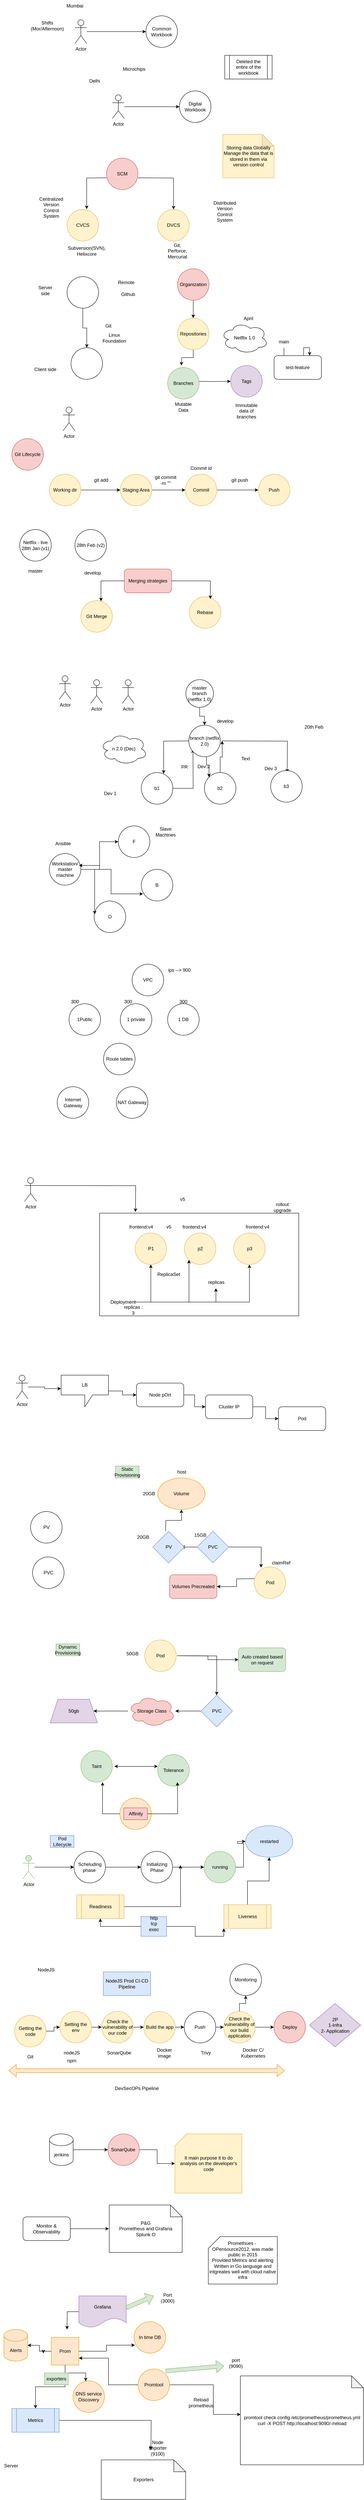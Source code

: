 <mxfile version="27.0.9">
  <diagram name="Page-1" id="EKOU2MQSkYAtQ5LeLTIu">
    <mxGraphModel dx="1245" dy="596" grid="1" gridSize="10" guides="1" tooltips="1" connect="1" arrows="1" fold="1" page="1" pageScale="1" pageWidth="850" pageHeight="1100" math="0" shadow="0">
      <root>
        <mxCell id="0" />
        <mxCell id="1" parent="0" />
        <mxCell id="IUPa9NCcYx6ynx-QCjCI-3" style="edgeStyle=orthogonalEdgeStyle;rounded=0;orthogonalLoop=1;jettySize=auto;html=1;entryX=0;entryY=0.5;entryDx=0;entryDy=0;" parent="1" source="IUPa9NCcYx6ynx-QCjCI-1" target="IUPa9NCcYx6ynx-QCjCI-2" edge="1">
          <mxGeometry relative="1" as="geometry" />
        </mxCell>
        <mxCell id="IUPa9NCcYx6ynx-QCjCI-1" value="Actor" style="shape=umlActor;verticalLabelPosition=bottom;verticalAlign=top;html=1;outlineConnect=0;" parent="1" vertex="1">
          <mxGeometry x="190" y="130" width="30" height="60" as="geometry" />
        </mxCell>
        <mxCell id="IUPa9NCcYx6ynx-QCjCI-2" value="Common Workbook" style="ellipse;whiteSpace=wrap;html=1;aspect=fixed;" parent="1" vertex="1">
          <mxGeometry x="370" y="120" width="80" height="80" as="geometry" />
        </mxCell>
        <mxCell id="IUPa9NCcYx6ynx-QCjCI-5" value="Shifts (Mor/Afternoon)" style="text;html=1;align=center;verticalAlign=middle;whiteSpace=wrap;rounded=0;" parent="1" vertex="1">
          <mxGeometry x="90" y="130" width="60" height="30" as="geometry" />
        </mxCell>
        <mxCell id="IUPa9NCcYx6ynx-QCjCI-6" value="Mumbai" style="text;html=1;align=center;verticalAlign=middle;whiteSpace=wrap;rounded=0;" parent="1" vertex="1">
          <mxGeometry x="160" y="80" width="60" height="30" as="geometry" />
        </mxCell>
        <mxCell id="IUPa9NCcYx6ynx-QCjCI-7" style="edgeStyle=orthogonalEdgeStyle;rounded=0;orthogonalLoop=1;jettySize=auto;html=1;entryX=0;entryY=0.5;entryDx=0;entryDy=0;" parent="1" source="IUPa9NCcYx6ynx-QCjCI-8" target="IUPa9NCcYx6ynx-QCjCI-10" edge="1">
          <mxGeometry relative="1" as="geometry" />
        </mxCell>
        <mxCell id="IUPa9NCcYx6ynx-QCjCI-8" value="Actor" style="shape=umlActor;verticalLabelPosition=bottom;verticalAlign=top;html=1;outlineConnect=0;" parent="1" vertex="1">
          <mxGeometry x="285" y="320" width="30" height="60" as="geometry" />
        </mxCell>
        <mxCell id="IUPa9NCcYx6ynx-QCjCI-9" value="Delhi" style="text;html=1;align=center;verticalAlign=middle;whiteSpace=wrap;rounded=0;" parent="1" vertex="1">
          <mxGeometry x="210" y="270" width="60" height="30" as="geometry" />
        </mxCell>
        <mxCell id="IUPa9NCcYx6ynx-QCjCI-10" value="Digital&lt;br&gt;Workbook" style="ellipse;whiteSpace=wrap;html=1;aspect=fixed;" parent="1" vertex="1">
          <mxGeometry x="455" y="310" width="80" height="80" as="geometry" />
        </mxCell>
        <mxCell id="IUPa9NCcYx6ynx-QCjCI-11" value="Microchips" style="text;html=1;align=center;verticalAlign=middle;whiteSpace=wrap;rounded=0;" parent="1" vertex="1">
          <mxGeometry x="310" y="240" width="60" height="30" as="geometry" />
        </mxCell>
        <mxCell id="IUPa9NCcYx6ynx-QCjCI-12" value="Deleted the entire of the workbook" style="shape=process;whiteSpace=wrap;html=1;backgroundOutline=1;" parent="1" vertex="1">
          <mxGeometry x="570" y="220" width="120" height="60" as="geometry" />
        </mxCell>
        <mxCell id="IUPa9NCcYx6ynx-QCjCI-13" value="Storing data Globally&lt;div&gt;Manage the data that is stored in them via version control&lt;/div&gt;" style="shape=note;whiteSpace=wrap;html=1;backgroundOutline=1;darkOpacity=0.05;fillColor=#fff2cc;strokeColor=#d6b656;" parent="1" vertex="1">
          <mxGeometry x="565" y="420" width="130" height="110" as="geometry" />
        </mxCell>
        <mxCell id="IUPa9NCcYx6ynx-QCjCI-14" style="edgeStyle=orthogonalEdgeStyle;rounded=0;orthogonalLoop=1;jettySize=auto;html=1;" parent="1" target="IUPa9NCcYx6ynx-QCjCI-16" edge="1">
          <mxGeometry relative="1" as="geometry">
            <mxPoint x="350" y="530" as="sourcePoint" />
          </mxGeometry>
        </mxCell>
        <mxCell id="IUPa9NCcYx6ynx-QCjCI-15" value="CVCS" style="ellipse;whiteSpace=wrap;html=1;aspect=fixed;fillColor=#fff2cc;strokeColor=#d6b656;" parent="1" vertex="1">
          <mxGeometry x="170" y="610" width="80" height="80" as="geometry" />
        </mxCell>
        <mxCell id="IUPa9NCcYx6ynx-QCjCI-16" value="DVCS" style="ellipse;whiteSpace=wrap;html=1;aspect=fixed;fillColor=#fff2cc;strokeColor=#d6b656;" parent="1" vertex="1">
          <mxGeometry x="400" y="610" width="80" height="80" as="geometry" />
        </mxCell>
        <mxCell id="IUPa9NCcYx6ynx-QCjCI-17" style="edgeStyle=orthogonalEdgeStyle;rounded=0;orthogonalLoop=1;jettySize=auto;html=1;entryX=0.622;entryY=-0.009;entryDx=0;entryDy=0;entryPerimeter=0;" parent="1" target="IUPa9NCcYx6ynx-QCjCI-15" edge="1">
          <mxGeometry relative="1" as="geometry">
            <mxPoint x="270" y="530" as="sourcePoint" />
          </mxGeometry>
        </mxCell>
        <mxCell id="IUPa9NCcYx6ynx-QCjCI-18" value="SCM" style="ellipse;whiteSpace=wrap;html=1;aspect=fixed;fillColor=#f8cecc;strokeColor=#b85450;" parent="1" vertex="1">
          <mxGeometry x="270" y="480" width="80" height="80" as="geometry" />
        </mxCell>
        <mxCell id="IUPa9NCcYx6ynx-QCjCI-19" value="Centralized Version Control System" style="text;html=1;align=center;verticalAlign=middle;whiteSpace=wrap;rounded=0;" parent="1" vertex="1">
          <mxGeometry x="100" y="590" width="60" height="30" as="geometry" />
        </mxCell>
        <mxCell id="IUPa9NCcYx6ynx-QCjCI-20" value="Distributed Version Control System" style="text;html=1;align=center;verticalAlign=middle;whiteSpace=wrap;rounded=0;" parent="1" vertex="1">
          <mxGeometry x="540" y="600" width="60" height="30" as="geometry" />
        </mxCell>
        <mxCell id="IUPa9NCcYx6ynx-QCjCI-21" value="Subversion(SVN),&lt;div&gt;Helixcore&lt;/div&gt;" style="text;html=1;align=center;verticalAlign=middle;whiteSpace=wrap;rounded=0;" parent="1" vertex="1">
          <mxGeometry x="190" y="700" width="60" height="30" as="geometry" />
        </mxCell>
        <mxCell id="IUPa9NCcYx6ynx-QCjCI-22" value="Git, Perforce, Mercurial" style="text;html=1;align=center;verticalAlign=middle;whiteSpace=wrap;rounded=0;" parent="1" vertex="1">
          <mxGeometry x="420" y="700" width="60" height="30" as="geometry" />
        </mxCell>
        <mxCell id="IUPa9NCcYx6ynx-QCjCI-23" style="edgeStyle=orthogonalEdgeStyle;rounded=0;orthogonalLoop=1;jettySize=auto;html=1;entryX=0.5;entryY=0;entryDx=0;entryDy=0;" parent="1" source="IUPa9NCcYx6ynx-QCjCI-24" target="IUPa9NCcYx6ynx-QCjCI-25" edge="1">
          <mxGeometry relative="1" as="geometry" />
        </mxCell>
        <mxCell id="IUPa9NCcYx6ynx-QCjCI-24" value="" style="ellipse;whiteSpace=wrap;html=1;aspect=fixed;" parent="1" vertex="1">
          <mxGeometry x="170" y="780" width="80" height="80" as="geometry" />
        </mxCell>
        <mxCell id="IUPa9NCcYx6ynx-QCjCI-25" value="" style="ellipse;whiteSpace=wrap;html=1;aspect=fixed;" parent="1" vertex="1">
          <mxGeometry x="180" y="960" width="80" height="80" as="geometry" />
        </mxCell>
        <mxCell id="IUPa9NCcYx6ynx-QCjCI-26" value="Client side" style="text;html=1;align=center;verticalAlign=middle;whiteSpace=wrap;rounded=0;" parent="1" vertex="1">
          <mxGeometry x="85" y="1000" width="60" height="30" as="geometry" />
        </mxCell>
        <mxCell id="IUPa9NCcYx6ynx-QCjCI-27" value="Server side" style="text;html=1;align=center;verticalAlign=middle;whiteSpace=wrap;rounded=0;" parent="1" vertex="1">
          <mxGeometry x="85" y="800" width="60" height="30" as="geometry" />
        </mxCell>
        <mxCell id="IUPa9NCcYx6ynx-QCjCI-28" value="Git" style="text;html=1;align=center;verticalAlign=middle;whiteSpace=wrap;rounded=0;" parent="1" vertex="1">
          <mxGeometry x="245" y="890" width="60" height="30" as="geometry" />
        </mxCell>
        <mxCell id="IUPa9NCcYx6ynx-QCjCI-29" value="Github" style="text;html=1;align=center;verticalAlign=middle;whiteSpace=wrap;rounded=0;" parent="1" vertex="1">
          <mxGeometry x="295" y="810" width="60" height="30" as="geometry" />
        </mxCell>
        <mxCell id="IUPa9NCcYx6ynx-QCjCI-30" value="Remote" style="text;html=1;align=center;verticalAlign=middle;whiteSpace=wrap;rounded=0;" parent="1" vertex="1">
          <mxGeometry x="290" y="780" width="60" height="30" as="geometry" />
        </mxCell>
        <mxCell id="IUPa9NCcYx6ynx-QCjCI-31" value="Linux Foundation" style="text;html=1;align=center;verticalAlign=middle;whiteSpace=wrap;rounded=0;" parent="1" vertex="1">
          <mxGeometry x="260" y="920" width="60" height="30" as="geometry" />
        </mxCell>
        <mxCell id="IUPa9NCcYx6ynx-QCjCI-32" value="Netflix 1.0" style="ellipse;shape=cloud;whiteSpace=wrap;html=1;" parent="1" vertex="1">
          <mxGeometry x="560" y="895" width="120" height="80" as="geometry" />
        </mxCell>
        <mxCell id="IUPa9NCcYx6ynx-QCjCI-33" value="" style="edgeStyle=orthogonalEdgeStyle;rounded=0;orthogonalLoop=1;jettySize=auto;html=1;" parent="1" source="IUPa9NCcYx6ynx-QCjCI-34" target="IUPa9NCcYx6ynx-QCjCI-36" edge="1">
          <mxGeometry relative="1" as="geometry" />
        </mxCell>
        <mxCell id="IUPa9NCcYx6ynx-QCjCI-34" value="Organization" style="ellipse;whiteSpace=wrap;html=1;aspect=fixed;fillColor=#f8cecc;strokeColor=#b85450;" parent="1" vertex="1">
          <mxGeometry x="450" y="760" width="80" height="80" as="geometry" />
        </mxCell>
        <mxCell id="IUPa9NCcYx6ynx-QCjCI-35" value="" style="edgeStyle=orthogonalEdgeStyle;rounded=0;orthogonalLoop=1;jettySize=auto;html=1;" parent="1" source="IUPa9NCcYx6ynx-QCjCI-36" edge="1">
          <mxGeometry relative="1" as="geometry">
            <mxPoint x="460" y="1005" as="targetPoint" />
          </mxGeometry>
        </mxCell>
        <mxCell id="IUPa9NCcYx6ynx-QCjCI-36" value="Repositories" style="ellipse;whiteSpace=wrap;html=1;aspect=fixed;fillColor=#fff2cc;strokeColor=#d6b656;" parent="1" vertex="1">
          <mxGeometry x="450" y="885" width="80" height="80" as="geometry" />
        </mxCell>
        <mxCell id="IUPa9NCcYx6ynx-QCjCI-37" value="" style="edgeStyle=orthogonalEdgeStyle;rounded=0;orthogonalLoop=1;jettySize=auto;html=1;" parent="1" target="IUPa9NCcYx6ynx-QCjCI-38" edge="1">
          <mxGeometry relative="1" as="geometry">
            <mxPoint x="500" y="1045" as="sourcePoint" />
          </mxGeometry>
        </mxCell>
        <mxCell id="IUPa9NCcYx6ynx-QCjCI-38" value="Tags" style="ellipse;whiteSpace=wrap;html=1;aspect=fixed;fillColor=#e1d5e7;strokeColor=#9673a6;" parent="1" vertex="1">
          <mxGeometry x="585" y="1005" width="80" height="80" as="geometry" />
        </mxCell>
        <mxCell id="IUPa9NCcYx6ynx-QCjCI-39" value="Immutable data of branches" style="text;html=1;align=center;verticalAlign=middle;whiteSpace=wrap;rounded=0;" parent="1" vertex="1">
          <mxGeometry x="595" y="1105" width="60" height="30" as="geometry" />
        </mxCell>
        <mxCell id="IUPa9NCcYx6ynx-QCjCI-40" value="Mutable Data" style="text;html=1;align=center;verticalAlign=middle;whiteSpace=wrap;rounded=0;" parent="1" vertex="1">
          <mxGeometry x="435" y="1095" width="60" height="30" as="geometry" />
        </mxCell>
        <mxCell id="IUPa9NCcYx6ynx-QCjCI-41" value="Branches" style="ellipse;whiteSpace=wrap;html=1;aspect=fixed;fillColor=#d5e8d4;strokeColor=#82b366;" parent="1" vertex="1">
          <mxGeometry x="425" y="1010" width="80" height="80" as="geometry" />
        </mxCell>
        <mxCell id="IUPa9NCcYx6ynx-QCjCI-42" value="April" style="text;html=1;align=center;verticalAlign=middle;whiteSpace=wrap;rounded=0;" parent="1" vertex="1">
          <mxGeometry x="600" y="871" width="60" height="30" as="geometry" />
        </mxCell>
        <mxCell id="IUPa9NCcYx6ynx-QCjCI-45" style="edgeStyle=orthogonalEdgeStyle;rounded=0;orthogonalLoop=1;jettySize=auto;html=1;entryX=0.75;entryY=0;entryDx=0;entryDy=0;" parent="1" source="IUPa9NCcYx6ynx-QCjCI-43" target="IUPa9NCcYx6ynx-QCjCI-44" edge="1">
          <mxGeometry relative="1" as="geometry" />
        </mxCell>
        <mxCell id="IUPa9NCcYx6ynx-QCjCI-43" value="main" style="text;html=1;align=center;verticalAlign=middle;whiteSpace=wrap;rounded=0;" parent="1" vertex="1">
          <mxGeometry x="690" y="930" width="60" height="30" as="geometry" />
        </mxCell>
        <mxCell id="IUPa9NCcYx6ynx-QCjCI-44" value="test-feature" style="rounded=1;whiteSpace=wrap;html=1;" parent="1" vertex="1">
          <mxGeometry x="695" y="980" width="120" height="60" as="geometry" />
        </mxCell>
        <mxCell id="IUPa9NCcYx6ynx-QCjCI-46" value="" style="edgeStyle=orthogonalEdgeStyle;rounded=0;orthogonalLoop=1;jettySize=auto;html=1;" parent="1" source="IUPa9NCcYx6ynx-QCjCI-47" target="IUPa9NCcYx6ynx-QCjCI-49" edge="1">
          <mxGeometry relative="1" as="geometry" />
        </mxCell>
        <mxCell id="IUPa9NCcYx6ynx-QCjCI-47" value="Working dir" style="ellipse;whiteSpace=wrap;html=1;aspect=fixed;fillColor=#fff2cc;strokeColor=#d6b656;" parent="1" vertex="1">
          <mxGeometry x="125" y="1280" width="80" height="80" as="geometry" />
        </mxCell>
        <mxCell id="IUPa9NCcYx6ynx-QCjCI-48" value="" style="edgeStyle=orthogonalEdgeStyle;rounded=0;orthogonalLoop=1;jettySize=auto;html=1;" parent="1" source="IUPa9NCcYx6ynx-QCjCI-49" target="IUPa9NCcYx6ynx-QCjCI-51" edge="1">
          <mxGeometry relative="1" as="geometry" />
        </mxCell>
        <mxCell id="IUPa9NCcYx6ynx-QCjCI-49" value="Staging Area" style="ellipse;whiteSpace=wrap;html=1;aspect=fixed;fillColor=#fff2cc;strokeColor=#d6b656;" parent="1" vertex="1">
          <mxGeometry x="305" y="1280" width="80" height="80" as="geometry" />
        </mxCell>
        <mxCell id="IUPa9NCcYx6ynx-QCjCI-50" style="edgeStyle=orthogonalEdgeStyle;rounded=0;orthogonalLoop=1;jettySize=auto;html=1;entryX=0;entryY=0.5;entryDx=0;entryDy=0;" parent="1" source="IUPa9NCcYx6ynx-QCjCI-51" target="IUPa9NCcYx6ynx-QCjCI-52" edge="1">
          <mxGeometry relative="1" as="geometry" />
        </mxCell>
        <mxCell id="IUPa9NCcYx6ynx-QCjCI-51" value="Commit" style="ellipse;whiteSpace=wrap;html=1;aspect=fixed;fillColor=#fff2cc;strokeColor=#d6b656;" parent="1" vertex="1">
          <mxGeometry x="470" y="1280" width="80" height="80" as="geometry" />
        </mxCell>
        <mxCell id="IUPa9NCcYx6ynx-QCjCI-52" value="Push" style="ellipse;whiteSpace=wrap;html=1;aspect=fixed;fillColor=#fff2cc;strokeColor=#d6b656;" parent="1" vertex="1">
          <mxGeometry x="655" y="1280" width="80" height="80" as="geometry" />
        </mxCell>
        <mxCell id="IUPa9NCcYx6ynx-QCjCI-53" value="Commit id" style="text;html=1;align=center;verticalAlign=middle;whiteSpace=wrap;rounded=0;" parent="1" vertex="1">
          <mxGeometry x="480" y="1250" width="60" height="30" as="geometry" />
        </mxCell>
        <mxCell id="IUPa9NCcYx6ynx-QCjCI-54" value="Git Lifecycle" style="ellipse;whiteSpace=wrap;html=1;aspect=fixed;fillColor=#f8cecc;strokeColor=#b85450;" parent="1" vertex="1">
          <mxGeometry x="30" y="1190" width="80" height="80" as="geometry" />
        </mxCell>
        <mxCell id="IUPa9NCcYx6ynx-QCjCI-55" value="git add ." style="text;html=1;align=center;verticalAlign=middle;whiteSpace=wrap;rounded=0;" parent="1" vertex="1">
          <mxGeometry x="230" y="1280" width="60" height="30" as="geometry" />
        </mxCell>
        <mxCell id="IUPa9NCcYx6ynx-QCjCI-56" value="git commit -m &quot;&quot;" style="text;html=1;align=center;verticalAlign=middle;whiteSpace=wrap;rounded=0;" parent="1" vertex="1">
          <mxGeometry x="390" y="1280" width="60" height="30" as="geometry" />
        </mxCell>
        <mxCell id="IUPa9NCcYx6ynx-QCjCI-57" value="git push" style="text;html=1;align=center;verticalAlign=middle;whiteSpace=wrap;rounded=0;" parent="1" vertex="1">
          <mxGeometry x="578" y="1280" width="60" height="30" as="geometry" />
        </mxCell>
        <mxCell id="IUPa9NCcYx6ynx-QCjCI-58" value="Actor" style="shape=umlActor;verticalLabelPosition=bottom;verticalAlign=top;html=1;outlineConnect=0;" parent="1" vertex="1">
          <mxGeometry x="160" y="1110" width="30" height="60" as="geometry" />
        </mxCell>
        <mxCell id="IUPa9NCcYx6ynx-QCjCI-59" value="Merging strategies" style="rounded=1;whiteSpace=wrap;html=1;fillColor=#f8cecc;strokeColor=#b85450;" parent="1" vertex="1">
          <mxGeometry x="315" y="1520" width="120" height="60" as="geometry" />
        </mxCell>
        <mxCell id="IUPa9NCcYx6ynx-QCjCI-60" value="Git Merge" style="ellipse;whiteSpace=wrap;html=1;aspect=fixed;fillColor=#fff2cc;strokeColor=#d6b656;" parent="1" vertex="1">
          <mxGeometry x="205" y="1600" width="80" height="80" as="geometry" />
        </mxCell>
        <mxCell id="IUPa9NCcYx6ynx-QCjCI-61" value="Rebase" style="ellipse;whiteSpace=wrap;html=1;aspect=fixed;fillColor=#fff2cc;strokeColor=#d6b656;" parent="1" vertex="1">
          <mxGeometry x="480" y="1590" width="80" height="80" as="geometry" />
        </mxCell>
        <mxCell id="IUPa9NCcYx6ynx-QCjCI-62" style="edgeStyle=orthogonalEdgeStyle;rounded=0;orthogonalLoop=1;jettySize=auto;html=1;entryX=0.638;entryY=0.02;entryDx=0;entryDy=0;entryPerimeter=0;" parent="1" source="IUPa9NCcYx6ynx-QCjCI-59" target="IUPa9NCcYx6ynx-QCjCI-60" edge="1">
          <mxGeometry relative="1" as="geometry" />
        </mxCell>
        <mxCell id="IUPa9NCcYx6ynx-QCjCI-63" style="edgeStyle=orthogonalEdgeStyle;rounded=0;orthogonalLoop=1;jettySize=auto;html=1;entryX=0.668;entryY=0.072;entryDx=0;entryDy=0;entryPerimeter=0;" parent="1" source="IUPa9NCcYx6ynx-QCjCI-59" target="IUPa9NCcYx6ynx-QCjCI-61" edge="1">
          <mxGeometry relative="1" as="geometry" />
        </mxCell>
        <mxCell id="IUPa9NCcYx6ynx-QCjCI-64" value="Netflix - live&lt;div&gt;28th Jan (v1)&lt;/div&gt;" style="ellipse;whiteSpace=wrap;html=1;aspect=fixed;" parent="1" vertex="1">
          <mxGeometry x="50" y="1420" width="80" height="80" as="geometry" />
        </mxCell>
        <mxCell id="IUPa9NCcYx6ynx-QCjCI-65" value="28th Feb (v2)" style="ellipse;whiteSpace=wrap;html=1;aspect=fixed;" parent="1" vertex="1">
          <mxGeometry x="190" y="1420" width="80" height="80" as="geometry" />
        </mxCell>
        <mxCell id="IUPa9NCcYx6ynx-QCjCI-66" value="master" style="text;html=1;align=center;verticalAlign=middle;whiteSpace=wrap;rounded=0;" parent="1" vertex="1">
          <mxGeometry x="60" y="1510" width="60" height="30" as="geometry" />
        </mxCell>
        <mxCell id="IUPa9NCcYx6ynx-QCjCI-67" value="develop" style="text;html=1;align=center;verticalAlign=middle;whiteSpace=wrap;rounded=0;" parent="1" vertex="1">
          <mxGeometry x="205" y="1515" width="60" height="30" as="geometry" />
        </mxCell>
        <mxCell id="IUPa9NCcYx6ynx-QCjCI-68" style="edgeStyle=orthogonalEdgeStyle;rounded=0;orthogonalLoop=1;jettySize=auto;html=1;entryX=0;entryY=0;entryDx=0;entryDy=0;" parent="1" target="IUPa9NCcYx6ynx-QCjCI-72" edge="1">
          <mxGeometry relative="1" as="geometry">
            <mxPoint x="523.27" y="1995" as="sourcePoint" />
          </mxGeometry>
        </mxCell>
        <mxCell id="IUPa9NCcYx6ynx-QCjCI-69" style="edgeStyle=orthogonalEdgeStyle;rounded=0;orthogonalLoop=1;jettySize=auto;html=1;entryX=0.5;entryY=0;entryDx=0;entryDy=0;" parent="1" edge="1">
          <mxGeometry relative="1" as="geometry">
            <mxPoint x="563.27" y="1955" as="sourcePoint" />
            <mxPoint x="728.27" y="2035" as="targetPoint" />
          </mxGeometry>
        </mxCell>
        <mxCell id="IUPa9NCcYx6ynx-QCjCI-70" value="b1" style="ellipse;whiteSpace=wrap;html=1;aspect=fixed;" parent="1" vertex="1">
          <mxGeometry x="358.27" y="2035" width="80" height="80" as="geometry" />
        </mxCell>
        <mxCell id="IUPa9NCcYx6ynx-QCjCI-71" style="edgeStyle=orthogonalEdgeStyle;rounded=0;orthogonalLoop=1;jettySize=auto;html=1;entryX=1;entryY=0.5;entryDx=0;entryDy=0;" parent="1" source="IUPa9NCcYx6ynx-QCjCI-72" edge="1">
          <mxGeometry relative="1" as="geometry">
            <mxPoint x="563.27" y="1955" as="targetPoint" />
          </mxGeometry>
        </mxCell>
        <mxCell id="IUPa9NCcYx6ynx-QCjCI-72" value="b2" style="ellipse;whiteSpace=wrap;html=1;aspect=fixed;" parent="1" vertex="1">
          <mxGeometry x="518.27" y="2035" width="80" height="80" as="geometry" />
        </mxCell>
        <mxCell id="IUPa9NCcYx6ynx-QCjCI-73" style="edgeStyle=orthogonalEdgeStyle;rounded=0;orthogonalLoop=1;jettySize=auto;html=1;entryX=0.708;entryY=0.037;entryDx=0;entryDy=0;entryPerimeter=0;" parent="1" target="IUPa9NCcYx6ynx-QCjCI-70" edge="1">
          <mxGeometry relative="1" as="geometry">
            <mxPoint x="483.27" y="1955" as="sourcePoint" />
          </mxGeometry>
        </mxCell>
        <mxCell id="IUPa9NCcYx6ynx-QCjCI-74" style="edgeStyle=orthogonalEdgeStyle;rounded=0;orthogonalLoop=1;jettySize=auto;html=1;entryX=0.076;entryY=0.763;entryDx=0;entryDy=0;entryPerimeter=0;" parent="1" source="IUPa9NCcYx6ynx-QCjCI-70" edge="1">
          <mxGeometry relative="1" as="geometry">
            <mxPoint x="489.27" y="1976" as="targetPoint" />
          </mxGeometry>
        </mxCell>
        <mxCell id="IUPa9NCcYx6ynx-QCjCI-75" value="PR" style="text;html=1;align=center;verticalAlign=middle;whiteSpace=wrap;rounded=0;" parent="1" vertex="1">
          <mxGeometry x="438.27" y="2006" width="60" height="30" as="geometry" />
        </mxCell>
        <mxCell id="IUPa9NCcYx6ynx-QCjCI-76" value="Text" style="text;html=1;align=center;verticalAlign=middle;whiteSpace=wrap;rounded=0;" parent="1" vertex="1">
          <mxGeometry x="593.27" y="1985" width="60" height="30" as="geometry" />
        </mxCell>
        <mxCell id="IUPa9NCcYx6ynx-QCjCI-77" value="branch (netflix 2.0)" style="ellipse;whiteSpace=wrap;html=1;aspect=fixed;" parent="1" vertex="1">
          <mxGeometry x="478.74" y="1915" width="80" height="80" as="geometry" />
        </mxCell>
        <mxCell id="IUPa9NCcYx6ynx-QCjCI-78" value="b3" style="ellipse;whiteSpace=wrap;html=1;aspect=fixed;" parent="1" vertex="1">
          <mxGeometry x="686.27" y="2030" width="80" height="80" as="geometry" />
        </mxCell>
        <mxCell id="IUPa9NCcYx6ynx-QCjCI-79" value="Dev 1" style="text;html=1;align=center;verticalAlign=middle;resizable=0;points=[];autosize=1;strokeColor=none;fillColor=none;" parent="1" vertex="1">
          <mxGeometry x="253.74" y="2073" width="50" height="30" as="geometry" />
        </mxCell>
        <mxCell id="IUPa9NCcYx6ynx-QCjCI-80" value="Dev 2&lt;span style=&quot;color: rgba(0, 0, 0, 0); font-family: monospace; font-size: 0px; text-align: start;&quot;&gt;%3CmxGraphModel%3E%3Croot%3E%3CmxCell%20id%3D%220%22%2F%3E%3CmxCell%20id%3D%221%22%20parent%3D%220%22%2F%3E%3CmxCell%20id%3D%222%22%20value%3D%22Dev%201%22%20style%3D%22text%3Bhtml%3D1%3Balign%3Dcenter%3BverticalAlign%3Dmiddle%3Bresizable%3D0%3Bpoints%3D%5B%5D%3Bautosize%3D1%3BstrokeColor%3Dnone%3BfillColor%3Dnone%3B%22%20vertex%3D%221%22%20parent%3D%221%22%3E%3CmxGeometry%20x%3D%225%22%20y%3D%223078%22%20width%3D%2250%22%20height%3D%2230%22%20as%3D%22geometry%22%2F%3E%3C%2FmxCell%3E%3C%2Froot%3E%3C%2FmxGraphModel%3E&lt;/span&gt;" style="text;html=1;align=center;verticalAlign=middle;resizable=0;points=[];autosize=1;strokeColor=none;fillColor=none;" parent="1" vertex="1">
          <mxGeometry x="491.27" y="2005" width="50" height="30" as="geometry" />
        </mxCell>
        <mxCell id="IUPa9NCcYx6ynx-QCjCI-81" value="Dev 3" style="text;html=1;align=center;verticalAlign=middle;resizable=0;points=[];autosize=1;strokeColor=none;fillColor=none;" parent="1" vertex="1">
          <mxGeometry x="661.27" y="2010" width="50" height="30" as="geometry" />
        </mxCell>
        <mxCell id="IUPa9NCcYx6ynx-QCjCI-82" value="n 2.0 (Dec)" style="ellipse;shape=cloud;whiteSpace=wrap;html=1;" parent="1" vertex="1">
          <mxGeometry x="253.74" y="1935" width="120" height="80" as="geometry" />
        </mxCell>
        <mxCell id="IUPa9NCcYx6ynx-QCjCI-83" style="edgeStyle=orthogonalEdgeStyle;rounded=0;orthogonalLoop=1;jettySize=auto;html=1;entryX=0.5;entryY=0;entryDx=0;entryDy=0;" parent="1" source="IUPa9NCcYx6ynx-QCjCI-84" target="IUPa9NCcYx6ynx-QCjCI-77" edge="1">
          <mxGeometry relative="1" as="geometry" />
        </mxCell>
        <mxCell id="IUPa9NCcYx6ynx-QCjCI-84" value="master branch (netflix 1.0)" style="ellipse;whiteSpace=wrap;html=1;aspect=fixed;" parent="1" vertex="1">
          <mxGeometry x="471.27" y="1800" width="70" height="70" as="geometry" />
        </mxCell>
        <mxCell id="IUPa9NCcYx6ynx-QCjCI-85" value="Actor" style="shape=umlActor;verticalLabelPosition=bottom;verticalAlign=top;html=1;outlineConnect=0;" parent="1" vertex="1">
          <mxGeometry x="150" y="1790" width="30" height="60" as="geometry" />
        </mxCell>
        <mxCell id="IUPa9NCcYx6ynx-QCjCI-86" value="Actor" style="shape=umlActor;verticalLabelPosition=bottom;verticalAlign=top;html=1;outlineConnect=0;" parent="1" vertex="1">
          <mxGeometry x="230" y="1800" width="30" height="60" as="geometry" />
        </mxCell>
        <mxCell id="IUPa9NCcYx6ynx-QCjCI-87" value="Actor" style="shape=umlActor;verticalLabelPosition=bottom;verticalAlign=top;html=1;outlineConnect=0;" parent="1" vertex="1">
          <mxGeometry x="310" y="1800" width="30" height="60" as="geometry" />
        </mxCell>
        <mxCell id="IUPa9NCcYx6ynx-QCjCI-88" value="20th Feb" style="text;html=1;align=center;verticalAlign=middle;whiteSpace=wrap;rounded=0;" parent="1" vertex="1">
          <mxGeometry x="766" y="1905" width="60" height="30" as="geometry" />
        </mxCell>
        <mxCell id="IUPa9NCcYx6ynx-QCjCI-89" value="develop" style="text;html=1;align=center;verticalAlign=middle;whiteSpace=wrap;rounded=0;" parent="1" vertex="1">
          <mxGeometry x="541" y="1890" width="60" height="30" as="geometry" />
        </mxCell>
        <mxCell id="IUPa9NCcYx6ynx-QCjCI-90" value="F" style="ellipse;whiteSpace=wrap;html=1;aspect=fixed;" parent="1" vertex="1">
          <mxGeometry x="300" y="2170" width="80" height="80" as="geometry" />
        </mxCell>
        <mxCell id="IUPa9NCcYx6ynx-QCjCI-91" value="B" style="ellipse;whiteSpace=wrap;html=1;aspect=fixed;" parent="1" vertex="1">
          <mxGeometry x="358.27" y="2280" width="80" height="80" as="geometry" />
        </mxCell>
        <mxCell id="IUPa9NCcYx6ynx-QCjCI-92" value="D" style="ellipse;whiteSpace=wrap;html=1;aspect=fixed;" parent="1" vertex="1">
          <mxGeometry x="238.74" y="2360" width="80" height="80" as="geometry" />
        </mxCell>
        <mxCell id="IUPa9NCcYx6ynx-QCjCI-95" style="edgeStyle=orthogonalEdgeStyle;rounded=0;orthogonalLoop=1;jettySize=auto;html=1;" parent="1" source="IUPa9NCcYx6ynx-QCjCI-93" target="IUPa9NCcYx6ynx-QCjCI-90" edge="1">
          <mxGeometry relative="1" as="geometry" />
        </mxCell>
        <mxCell id="IUPa9NCcYx6ynx-QCjCI-93" value="Workstation/ master machine" style="ellipse;whiteSpace=wrap;html=1;aspect=fixed;" parent="1" vertex="1">
          <mxGeometry x="125" y="2240" width="80" height="80" as="geometry" />
        </mxCell>
        <mxCell id="IUPa9NCcYx6ynx-QCjCI-94" value="Ansible" style="text;html=1;align=center;verticalAlign=middle;whiteSpace=wrap;rounded=0;" parent="1" vertex="1">
          <mxGeometry x="130" y="2200" width="60" height="30" as="geometry" />
        </mxCell>
        <mxCell id="IUPa9NCcYx6ynx-QCjCI-96" style="edgeStyle=orthogonalEdgeStyle;rounded=0;orthogonalLoop=1;jettySize=auto;html=1;entryX=0.055;entryY=0.775;entryDx=0;entryDy=0;entryPerimeter=0;" parent="1" source="IUPa9NCcYx6ynx-QCjCI-93" target="IUPa9NCcYx6ynx-QCjCI-91" edge="1">
          <mxGeometry relative="1" as="geometry" />
        </mxCell>
        <mxCell id="IUPa9NCcYx6ynx-QCjCI-97" style="edgeStyle=orthogonalEdgeStyle;rounded=0;orthogonalLoop=1;jettySize=auto;html=1;entryX=0.016;entryY=0.425;entryDx=0;entryDy=0;entryPerimeter=0;" parent="1" source="IUPa9NCcYx6ynx-QCjCI-93" target="IUPa9NCcYx6ynx-QCjCI-92" edge="1">
          <mxGeometry relative="1" as="geometry" />
        </mxCell>
        <mxCell id="IUPa9NCcYx6ynx-QCjCI-98" value="Slave Machines" style="text;html=1;align=center;verticalAlign=middle;whiteSpace=wrap;rounded=0;" parent="1" vertex="1">
          <mxGeometry x="390" y="2170" width="60" height="30" as="geometry" />
        </mxCell>
        <mxCell id="IUPa9NCcYx6ynx-QCjCI-99" style="edgeStyle=orthogonalEdgeStyle;rounded=0;orthogonalLoop=1;jettySize=auto;html=1;entryX=0.938;entryY=0.375;entryDx=0;entryDy=0;entryPerimeter=0;" parent="1" source="IUPa9NCcYx6ynx-QCjCI-90" target="IUPa9NCcYx6ynx-QCjCI-93" edge="1">
          <mxGeometry relative="1" as="geometry" />
        </mxCell>
        <mxCell id="Axyo4uLZjYybKMO6bc-o-1" value="1Public" style="ellipse;whiteSpace=wrap;html=1;aspect=fixed;" parent="1" vertex="1">
          <mxGeometry x="175" y="2620" width="80" height="80" as="geometry" />
        </mxCell>
        <mxCell id="Axyo4uLZjYybKMO6bc-o-2" value="1 private" style="ellipse;whiteSpace=wrap;html=1;aspect=fixed;" parent="1" vertex="1">
          <mxGeometry x="305" y="2620" width="80" height="80" as="geometry" />
        </mxCell>
        <mxCell id="Axyo4uLZjYybKMO6bc-o-3" value="1 DB" style="ellipse;whiteSpace=wrap;html=1;aspect=fixed;" parent="1" vertex="1">
          <mxGeometry x="425" y="2620" width="80" height="80" as="geometry" />
        </mxCell>
        <mxCell id="Axyo4uLZjYybKMO6bc-o-4" value="Route tables" style="ellipse;whiteSpace=wrap;html=1;aspect=fixed;" parent="1" vertex="1">
          <mxGeometry x="262.5" y="2720" width="80" height="80" as="geometry" />
        </mxCell>
        <mxCell id="Axyo4uLZjYybKMO6bc-o-5" value="Internet Gateway" style="ellipse;whiteSpace=wrap;html=1;aspect=fixed;" parent="1" vertex="1">
          <mxGeometry x="145" y="2830" width="80" height="80" as="geometry" />
        </mxCell>
        <mxCell id="Axyo4uLZjYybKMO6bc-o-6" value="NAT Gateway" style="ellipse;whiteSpace=wrap;html=1;aspect=fixed;" parent="1" vertex="1">
          <mxGeometry x="295" y="2830" width="80" height="80" as="geometry" />
        </mxCell>
        <mxCell id="Axyo4uLZjYybKMO6bc-o-7" value="VPC" style="ellipse;whiteSpace=wrap;html=1;aspect=fixed;" parent="1" vertex="1">
          <mxGeometry x="335" y="2520" width="80" height="80" as="geometry" />
        </mxCell>
        <mxCell id="Axyo4uLZjYybKMO6bc-o-8" value="ips --&amp;gt; 900" style="text;html=1;align=center;verticalAlign=middle;whiteSpace=wrap;rounded=0;" parent="1" vertex="1">
          <mxGeometry x="425" y="2520" width="60" height="30" as="geometry" />
        </mxCell>
        <mxCell id="Axyo4uLZjYybKMO6bc-o-9" value="300" style="text;html=1;align=center;verticalAlign=middle;whiteSpace=wrap;rounded=0;" parent="1" vertex="1">
          <mxGeometry x="160" y="2600" width="60" height="30" as="geometry" />
        </mxCell>
        <mxCell id="Axyo4uLZjYybKMO6bc-o-10" value="300" style="text;html=1;align=center;verticalAlign=middle;whiteSpace=wrap;rounded=0;" parent="1" vertex="1">
          <mxGeometry x="295" y="2600" width="60" height="30" as="geometry" />
        </mxCell>
        <mxCell id="Axyo4uLZjYybKMO6bc-o-11" value="300" style="text;html=1;align=center;verticalAlign=middle;whiteSpace=wrap;rounded=0;" parent="1" vertex="1">
          <mxGeometry x="435" y="2600" width="60" height="30" as="geometry" />
        </mxCell>
        <mxCell id="KCeUuFtNJj_yhPvQr9zj-1" value="P1" style="ellipse;whiteSpace=wrap;html=1;aspect=fixed;fillColor=#fff2cc;strokeColor=#d6b656;" vertex="1" parent="1">
          <mxGeometry x="342.5" y="3200" width="80" height="80" as="geometry" />
        </mxCell>
        <mxCell id="KCeUuFtNJj_yhPvQr9zj-2" value="p2" style="ellipse;whiteSpace=wrap;html=1;aspect=fixed;fillColor=#fff2cc;strokeColor=#d6b656;" vertex="1" parent="1">
          <mxGeometry x="467.5" y="3200" width="80" height="80" as="geometry" />
        </mxCell>
        <mxCell id="KCeUuFtNJj_yhPvQr9zj-3" value="frontend:v4" style="text;html=1;align=center;verticalAlign=middle;whiteSpace=wrap;rounded=0;" vertex="1" parent="1">
          <mxGeometry x="327.5" y="3170" width="60" height="30" as="geometry" />
        </mxCell>
        <mxCell id="KCeUuFtNJj_yhPvQr9zj-4" value="frontend:v4" style="text;html=1;align=center;verticalAlign=middle;whiteSpace=wrap;rounded=0;" vertex="1" parent="1">
          <mxGeometry x="462.5" y="3170" width="60" height="30" as="geometry" />
        </mxCell>
        <mxCell id="KCeUuFtNJj_yhPvQr9zj-5" value="frontend:v4" style="text;html=1;align=center;verticalAlign=middle;whiteSpace=wrap;rounded=0;" vertex="1" parent="1">
          <mxGeometry x="622.5" y="3170" width="60" height="30" as="geometry" />
        </mxCell>
        <mxCell id="KCeUuFtNJj_yhPvQr9zj-6" value="" style="edgeStyle=orthogonalEdgeStyle;rounded=0;orthogonalLoop=1;jettySize=auto;html=1;" edge="1" parent="1" source="KCeUuFtNJj_yhPvQr9zj-15" target="KCeUuFtNJj_yhPvQr9zj-8">
          <mxGeometry relative="1" as="geometry" />
        </mxCell>
        <mxCell id="KCeUuFtNJj_yhPvQr9zj-7" style="edgeStyle=orthogonalEdgeStyle;rounded=0;orthogonalLoop=1;jettySize=auto;html=1;" edge="1" parent="1" source="KCeUuFtNJj_yhPvQr9zj-15" target="KCeUuFtNJj_yhPvQr9zj-10">
          <mxGeometry relative="1" as="geometry" />
        </mxCell>
        <mxCell id="KCeUuFtNJj_yhPvQr9zj-8" value="replicas" style="text;html=1;align=center;verticalAlign=middle;resizable=0;points=[];autosize=1;strokeColor=none;fillColor=none;" vertex="1" parent="1">
          <mxGeometry x="517.5" y="3310" width="60" height="30" as="geometry" />
        </mxCell>
        <mxCell id="KCeUuFtNJj_yhPvQr9zj-9" value="ReplicaSet" style="text;html=1;align=center;verticalAlign=middle;whiteSpace=wrap;rounded=0;" vertex="1" parent="1">
          <mxGeometry x="397.5" y="3290" width="60" height="30" as="geometry" />
        </mxCell>
        <mxCell id="KCeUuFtNJj_yhPvQr9zj-10" value="p3" style="ellipse;whiteSpace=wrap;html=1;aspect=fixed;fillColor=#fff2cc;strokeColor=#d6b656;" vertex="1" parent="1">
          <mxGeometry x="592.5" y="3200" width="80" height="80" as="geometry" />
        </mxCell>
        <mxCell id="KCeUuFtNJj_yhPvQr9zj-11" style="edgeStyle=orthogonalEdgeStyle;rounded=0;orthogonalLoop=1;jettySize=auto;html=1;" edge="1" parent="1" source="KCeUuFtNJj_yhPvQr9zj-15" target="KCeUuFtNJj_yhPvQr9zj-1">
          <mxGeometry relative="1" as="geometry" />
        </mxCell>
        <mxCell id="KCeUuFtNJj_yhPvQr9zj-12" style="edgeStyle=orthogonalEdgeStyle;rounded=0;orthogonalLoop=1;jettySize=auto;html=1;entryX=0;entryY=1;entryDx=0;entryDy=0;" edge="1" parent="1" source="KCeUuFtNJj_yhPvQr9zj-15" target="KCeUuFtNJj_yhPvQr9zj-2">
          <mxGeometry relative="1" as="geometry" />
        </mxCell>
        <mxCell id="KCeUuFtNJj_yhPvQr9zj-13" style="edgeStyle=orthogonalEdgeStyle;rounded=0;orthogonalLoop=1;jettySize=auto;html=1;entryX=0.148;entryY=-0.013;entryDx=0;entryDy=0;entryPerimeter=0;" edge="1" parent="1">
          <mxGeometry relative="1" as="geometry">
            <mxPoint x="92.5" y="3080" as="sourcePoint" />
            <mxPoint x="343.5" y="3147" as="targetPoint" />
          </mxGeometry>
        </mxCell>
        <mxCell id="KCeUuFtNJj_yhPvQr9zj-14" value="" style="swimlane;startSize=0;" vertex="1" parent="1">
          <mxGeometry x="252.5" y="3150" width="505" height="260" as="geometry" />
        </mxCell>
        <mxCell id="KCeUuFtNJj_yhPvQr9zj-15" value="Deployment" style="text;html=1;align=center;verticalAlign=middle;whiteSpace=wrap;rounded=0;" vertex="1" parent="KCeUuFtNJj_yhPvQr9zj-14">
          <mxGeometry x="29" y="210" width="60" height="30" as="geometry" />
        </mxCell>
        <mxCell id="KCeUuFtNJj_yhPvQr9zj-16" value="replicas : 3" style="text;html=1;align=center;verticalAlign=middle;whiteSpace=wrap;rounded=0;" vertex="1" parent="KCeUuFtNJj_yhPvQr9zj-14">
          <mxGeometry x="55" y="230" width="60" height="30" as="geometry" />
        </mxCell>
        <mxCell id="KCeUuFtNJj_yhPvQr9zj-17" value="v5" style="text;html=1;align=center;verticalAlign=middle;whiteSpace=wrap;rounded=0;" vertex="1" parent="KCeUuFtNJj_yhPvQr9zj-14">
          <mxGeometry x="145" y="20" width="60" height="30" as="geometry" />
        </mxCell>
        <mxCell id="KCeUuFtNJj_yhPvQr9zj-18" value="Actor" style="shape=umlActor;verticalLabelPosition=bottom;verticalAlign=top;html=1;outlineConnect=0;" vertex="1" parent="1">
          <mxGeometry x="62.5" y="3060" width="30" height="60" as="geometry" />
        </mxCell>
        <mxCell id="KCeUuFtNJj_yhPvQr9zj-19" value="rollout upgrade" style="text;html=1;align=center;verticalAlign=middle;whiteSpace=wrap;rounded=0;" vertex="1" parent="1">
          <mxGeometry x="685.5" y="3120" width="60" height="30" as="geometry" />
        </mxCell>
        <mxCell id="KCeUuFtNJj_yhPvQr9zj-20" value="v5" style="text;html=1;align=center;verticalAlign=middle;whiteSpace=wrap;rounded=0;" vertex="1" parent="1">
          <mxGeometry x="432.5" y="3100" width="60" height="30" as="geometry" />
        </mxCell>
        <mxCell id="KCeUuFtNJj_yhPvQr9zj-21" value="Actor" style="shape=umlActor;verticalLabelPosition=bottom;verticalAlign=top;html=1;outlineConnect=0;" vertex="1" parent="1">
          <mxGeometry x="41" y="3560" width="30" height="60" as="geometry" />
        </mxCell>
        <mxCell id="KCeUuFtNJj_yhPvQr9zj-22" style="edgeStyle=orthogonalEdgeStyle;rounded=0;orthogonalLoop=1;jettySize=auto;html=1;" edge="1" parent="1" source="KCeUuFtNJj_yhPvQr9zj-23" target="KCeUuFtNJj_yhPvQr9zj-26">
          <mxGeometry relative="1" as="geometry" />
        </mxCell>
        <mxCell id="KCeUuFtNJj_yhPvQr9zj-23" value="LB" style="shape=callout;whiteSpace=wrap;html=1;perimeter=calloutPerimeter;" vertex="1" parent="1">
          <mxGeometry x="155" y="3560" width="120" height="80" as="geometry" />
        </mxCell>
        <mxCell id="KCeUuFtNJj_yhPvQr9zj-24" style="edgeStyle=orthogonalEdgeStyle;rounded=0;orthogonalLoop=1;jettySize=auto;html=1;entryX=-0.003;entryY=0.425;entryDx=0;entryDy=0;entryPerimeter=0;" edge="1" parent="1" source="KCeUuFtNJj_yhPvQr9zj-21" target="KCeUuFtNJj_yhPvQr9zj-23">
          <mxGeometry relative="1" as="geometry" />
        </mxCell>
        <mxCell id="KCeUuFtNJj_yhPvQr9zj-25" style="edgeStyle=orthogonalEdgeStyle;rounded=0;orthogonalLoop=1;jettySize=auto;html=1;entryX=0;entryY=0.5;entryDx=0;entryDy=0;" edge="1" parent="1" source="KCeUuFtNJj_yhPvQr9zj-26" target="KCeUuFtNJj_yhPvQr9zj-28">
          <mxGeometry relative="1" as="geometry" />
        </mxCell>
        <mxCell id="KCeUuFtNJj_yhPvQr9zj-26" value="Node pOrt" style="rounded=1;whiteSpace=wrap;html=1;" vertex="1" parent="1">
          <mxGeometry x="346" y="3580" width="120" height="60" as="geometry" />
        </mxCell>
        <mxCell id="KCeUuFtNJj_yhPvQr9zj-27" style="edgeStyle=orthogonalEdgeStyle;rounded=0;orthogonalLoop=1;jettySize=auto;html=1;" edge="1" parent="1" source="KCeUuFtNJj_yhPvQr9zj-28" target="KCeUuFtNJj_yhPvQr9zj-29">
          <mxGeometry relative="1" as="geometry" />
        </mxCell>
        <mxCell id="KCeUuFtNJj_yhPvQr9zj-28" value="Cluster IP" style="rounded=1;whiteSpace=wrap;html=1;" vertex="1" parent="1">
          <mxGeometry x="521" y="3610" width="120" height="60" as="geometry" />
        </mxCell>
        <mxCell id="KCeUuFtNJj_yhPvQr9zj-29" value="Pod" style="rounded=1;whiteSpace=wrap;html=1;" vertex="1" parent="1">
          <mxGeometry x="706" y="3640" width="120" height="60" as="geometry" />
        </mxCell>
        <mxCell id="KCeUuFtNJj_yhPvQr9zj-30" value="" style="edgeStyle=orthogonalEdgeStyle;rounded=0;orthogonalLoop=1;jettySize=auto;html=1;" edge="1" parent="1" target="KCeUuFtNJj_yhPvQr9zj-31">
          <mxGeometry relative="1" as="geometry">
            <mxPoint x="650" y="4075" as="sourcePoint" />
          </mxGeometry>
        </mxCell>
        <mxCell id="KCeUuFtNJj_yhPvQr9zj-31" value="Volumes Precreated" style="rounded=1;whiteSpace=wrap;html=1;fillColor=#f8cecc;strokeColor=#b85450;" vertex="1" parent="1">
          <mxGeometry x="430" y="4065" width="120" height="60" as="geometry" />
        </mxCell>
        <mxCell id="KCeUuFtNJj_yhPvQr9zj-32" value="" style="edgeStyle=orthogonalEdgeStyle;rounded=0;orthogonalLoop=1;jettySize=auto;html=1;" edge="1" parent="1" target="KCeUuFtNJj_yhPvQr9zj-36">
          <mxGeometry relative="1" as="geometry">
            <mxPoint x="420" y="3955" as="sourcePoint" />
          </mxGeometry>
        </mxCell>
        <mxCell id="KCeUuFtNJj_yhPvQr9zj-33" value="" style="edgeStyle=orthogonalEdgeStyle;rounded=0;orthogonalLoop=1;jettySize=auto;html=1;" edge="1" parent="1" source="KCeUuFtNJj_yhPvQr9zj-35">
          <mxGeometry relative="1" as="geometry">
            <mxPoint x="460" y="3995" as="targetPoint" />
          </mxGeometry>
        </mxCell>
        <mxCell id="KCeUuFtNJj_yhPvQr9zj-34" style="edgeStyle=orthogonalEdgeStyle;rounded=0;orthogonalLoop=1;jettySize=auto;html=1;entryX=0;entryY=0;entryDx=0;entryDy=0;" edge="1" parent="1" source="KCeUuFtNJj_yhPvQr9zj-35">
          <mxGeometry relative="1" as="geometry">
            <mxPoint x="662" y="4047" as="targetPoint" />
          </mxGeometry>
        </mxCell>
        <mxCell id="KCeUuFtNJj_yhPvQr9zj-35" value="PVC" style="rhombus;whiteSpace=wrap;html=1;fillColor=#dae8fc;strokeColor=#6c8ebf;" vertex="1" parent="1">
          <mxGeometry x="500" y="3955" width="80" height="80" as="geometry" />
        </mxCell>
        <mxCell id="KCeUuFtNJj_yhPvQr9zj-36" value="Volume" style="ellipse;whiteSpace=wrap;html=1;fillColor=#ffe6cc;strokeColor=#d79b00;" vertex="1" parent="1">
          <mxGeometry x="400" y="3820" width="120" height="80" as="geometry" />
        </mxCell>
        <mxCell id="KCeUuFtNJj_yhPvQr9zj-37" value="PV" style="rhombus;whiteSpace=wrap;html=1;fillColor=#dae8fc;strokeColor=#6c8ebf;" vertex="1" parent="1">
          <mxGeometry x="387.5" y="3955" width="80" height="80" as="geometry" />
        </mxCell>
        <mxCell id="KCeUuFtNJj_yhPvQr9zj-38" value="Pod" style="ellipse;whiteSpace=wrap;html=1;aspect=fixed;fillColor=#fff2cc;strokeColor=#d6b656;" vertex="1" parent="1">
          <mxGeometry x="644.5" y="4045" width="80" height="80" as="geometry" />
        </mxCell>
        <mxCell id="KCeUuFtNJj_yhPvQr9zj-39" value="Static Provisioning" style="text;html=1;align=center;verticalAlign=middle;whiteSpace=wrap;rounded=0;fillColor=#d5e8d4;strokeColor=#82b366;" vertex="1" parent="1">
          <mxGeometry x="292.5" y="3790" width="60" height="30" as="geometry" />
        </mxCell>
        <mxCell id="KCeUuFtNJj_yhPvQr9zj-40" value="20GB" style="text;html=1;align=center;verticalAlign=middle;whiteSpace=wrap;rounded=0;" vertex="1" parent="1">
          <mxGeometry x="332.5" y="3955" width="60" height="30" as="geometry" />
        </mxCell>
        <mxCell id="KCeUuFtNJj_yhPvQr9zj-41" value="20GB" style="text;html=1;align=center;verticalAlign=middle;whiteSpace=wrap;rounded=0;" vertex="1" parent="1">
          <mxGeometry x="347.5" y="3845" width="60" height="30" as="geometry" />
        </mxCell>
        <mxCell id="KCeUuFtNJj_yhPvQr9zj-42" value="15GB" style="text;html=1;align=center;verticalAlign=middle;whiteSpace=wrap;rounded=0;" vertex="1" parent="1">
          <mxGeometry x="477.5" y="3950" width="60" height="30" as="geometry" />
        </mxCell>
        <mxCell id="KCeUuFtNJj_yhPvQr9zj-43" value="claimRef" style="text;html=1;align=center;verticalAlign=middle;whiteSpace=wrap;rounded=0;" vertex="1" parent="1">
          <mxGeometry x="682.5" y="4020" width="60" height="30" as="geometry" />
        </mxCell>
        <mxCell id="KCeUuFtNJj_yhPvQr9zj-44" value="host" style="text;html=1;align=center;verticalAlign=middle;whiteSpace=wrap;rounded=0;" vertex="1" parent="1">
          <mxGeometry x="430.5" y="3790" width="60" height="30" as="geometry" />
        </mxCell>
        <mxCell id="KCeUuFtNJj_yhPvQr9zj-45" value="PVC" style="ellipse;whiteSpace=wrap;html=1;aspect=fixed;" vertex="1" parent="1">
          <mxGeometry x="82.5" y="4020" width="80" height="80" as="geometry" />
        </mxCell>
        <mxCell id="KCeUuFtNJj_yhPvQr9zj-46" value="PV" style="ellipse;whiteSpace=wrap;html=1;aspect=fixed;" vertex="1" parent="1">
          <mxGeometry x="77.5" y="3905" width="80" height="80" as="geometry" />
        </mxCell>
        <mxCell id="KCeUuFtNJj_yhPvQr9zj-47" style="edgeStyle=orthogonalEdgeStyle;rounded=0;orthogonalLoop=1;jettySize=auto;html=1;entryX=0;entryY=0.5;entryDx=0;entryDy=0;" edge="1" parent="1" target="KCeUuFtNJj_yhPvQr9zj-49">
          <mxGeometry relative="1" as="geometry">
            <mxPoint x="449" y="4270" as="sourcePoint" />
          </mxGeometry>
        </mxCell>
        <mxCell id="KCeUuFtNJj_yhPvQr9zj-48" style="edgeStyle=orthogonalEdgeStyle;rounded=0;orthogonalLoop=1;jettySize=auto;html=1;" edge="1" parent="1" target="KCeUuFtNJj_yhPvQr9zj-51">
          <mxGeometry relative="1" as="geometry">
            <mxPoint x="449" y="4270" as="sourcePoint" />
          </mxGeometry>
        </mxCell>
        <mxCell id="KCeUuFtNJj_yhPvQr9zj-49" value="Auto created based on request" style="rounded=1;whiteSpace=wrap;html=1;fillColor=#d5e8d4;strokeColor=#82b366;" vertex="1" parent="1">
          <mxGeometry x="604.5" y="4250" width="120" height="60" as="geometry" />
        </mxCell>
        <mxCell id="KCeUuFtNJj_yhPvQr9zj-50" value="" style="edgeStyle=orthogonalEdgeStyle;rounded=0;orthogonalLoop=1;jettySize=auto;html=1;" edge="1" parent="1" source="KCeUuFtNJj_yhPvQr9zj-51" target="KCeUuFtNJj_yhPvQr9zj-53">
          <mxGeometry relative="1" as="geometry" />
        </mxCell>
        <mxCell id="KCeUuFtNJj_yhPvQr9zj-51" value="PVC" style="rhombus;whiteSpace=wrap;html=1;fillColor=#dae8fc;strokeColor=#6c8ebf;" vertex="1" parent="1">
          <mxGeometry x="509.5" y="4370" width="80" height="80" as="geometry" />
        </mxCell>
        <mxCell id="KCeUuFtNJj_yhPvQr9zj-52" style="edgeStyle=orthogonalEdgeStyle;rounded=0;orthogonalLoop=1;jettySize=auto;html=1;entryX=1;entryY=0.5;entryDx=0;entryDy=0;" edge="1" parent="1" source="KCeUuFtNJj_yhPvQr9zj-53" target="KCeUuFtNJj_yhPvQr9zj-55">
          <mxGeometry relative="1" as="geometry" />
        </mxCell>
        <mxCell id="KCeUuFtNJj_yhPvQr9zj-53" value="Storage Class" style="ellipse;shape=cloud;whiteSpace=wrap;html=1;fillColor=#f8cecc;strokeColor=#b85450;" vertex="1" parent="1">
          <mxGeometry x="324.5" y="4370" width="120" height="80" as="geometry" />
        </mxCell>
        <mxCell id="KCeUuFtNJj_yhPvQr9zj-54" value="50GB" style="text;html=1;align=center;verticalAlign=middle;whiteSpace=wrap;rounded=0;" vertex="1" parent="1">
          <mxGeometry x="305.5" y="4250" width="60" height="30" as="geometry" />
        </mxCell>
        <mxCell id="KCeUuFtNJj_yhPvQr9zj-55" value="50gb" style="shape=trapezoid;perimeter=trapezoidPerimeter;whiteSpace=wrap;html=1;fixedSize=1;fillColor=#e1d5e7;strokeColor=#9673a6;" vertex="1" parent="1">
          <mxGeometry x="127" y="4380" width="120" height="60" as="geometry" />
        </mxCell>
        <mxCell id="KCeUuFtNJj_yhPvQr9zj-56" value="Dynamic Provisioning" style="text;html=1;align=center;verticalAlign=middle;whiteSpace=wrap;rounded=0;fillColor=#d5e8d4;strokeColor=#82b366;" vertex="1" parent="1">
          <mxGeometry x="142" y="4240" width="60" height="30" as="geometry" />
        </mxCell>
        <mxCell id="KCeUuFtNJj_yhPvQr9zj-57" value="Pod" style="ellipse;whiteSpace=wrap;html=1;aspect=fixed;fillColor=#fff2cc;strokeColor=#d6b656;" vertex="1" parent="1">
          <mxGeometry x="367.03" y="4230" width="80" height="80" as="geometry" />
        </mxCell>
        <mxCell id="KCeUuFtNJj_yhPvQr9zj-58" value="Taint" style="ellipse;whiteSpace=wrap;html=1;aspect=fixed;fillColor=#d5e8d4;strokeColor=#82b366;" vertex="1" parent="1">
          <mxGeometry x="205" y="4510" width="80" height="80" as="geometry" />
        </mxCell>
        <mxCell id="KCeUuFtNJj_yhPvQr9zj-59" value="Tolerance" style="ellipse;whiteSpace=wrap;html=1;aspect=fixed;fillColor=#d5e8d4;strokeColor=#82b366;" vertex="1" parent="1">
          <mxGeometry x="400" y="4520" width="80" height="80" as="geometry" />
        </mxCell>
        <mxCell id="KCeUuFtNJj_yhPvQr9zj-61" value="" style="edgeStyle=orthogonalEdgeStyle;rounded=0;orthogonalLoop=1;jettySize=auto;html=1;" edge="1" parent="1" source="KCeUuFtNJj_yhPvQr9zj-62" target="KCeUuFtNJj_yhPvQr9zj-64">
          <mxGeometry relative="1" as="geometry" />
        </mxCell>
        <mxCell id="KCeUuFtNJj_yhPvQr9zj-62" value="Scheluding phase&amp;nbsp;" style="ellipse;whiteSpace=wrap;html=1;aspect=fixed;" vertex="1" parent="1">
          <mxGeometry x="187.5" y="4765" width="80" height="80" as="geometry" />
        </mxCell>
        <mxCell id="KCeUuFtNJj_yhPvQr9zj-63" value="" style="edgeStyle=orthogonalEdgeStyle;rounded=0;orthogonalLoop=1;jettySize=auto;html=1;" edge="1" parent="1" source="KCeUuFtNJj_yhPvQr9zj-64" target="KCeUuFtNJj_yhPvQr9zj-66">
          <mxGeometry relative="1" as="geometry" />
        </mxCell>
        <mxCell id="KCeUuFtNJj_yhPvQr9zj-64" value="Initializing Phase" style="ellipse;whiteSpace=wrap;html=1;aspect=fixed;" vertex="1" parent="1">
          <mxGeometry x="357.5" y="4765" width="80" height="80" as="geometry" />
        </mxCell>
        <mxCell id="KCeUuFtNJj_yhPvQr9zj-65" style="edgeStyle=orthogonalEdgeStyle;rounded=0;orthogonalLoop=1;jettySize=auto;html=1;" edge="1" parent="1" source="KCeUuFtNJj_yhPvQr9zj-66" target="KCeUuFtNJj_yhPvQr9zj-74">
          <mxGeometry relative="1" as="geometry" />
        </mxCell>
        <mxCell id="KCeUuFtNJj_yhPvQr9zj-66" value="running" style="ellipse;whiteSpace=wrap;html=1;aspect=fixed;fillColor=#d5e8d4;strokeColor=#82b366;" vertex="1" parent="1">
          <mxGeometry x="517.5" y="4765" width="80" height="80" as="geometry" />
        </mxCell>
        <mxCell id="KCeUuFtNJj_yhPvQr9zj-67" value="Pod Lifecycle" style="text;html=1;align=center;verticalAlign=middle;whiteSpace=wrap;rounded=0;fillColor=#dae8fc;strokeColor=#6c8ebf;" vertex="1" parent="1">
          <mxGeometry x="127.5" y="4725" width="60" height="30" as="geometry" />
        </mxCell>
        <mxCell id="KCeUuFtNJj_yhPvQr9zj-68" style="edgeStyle=orthogonalEdgeStyle;rounded=0;orthogonalLoop=1;jettySize=auto;html=1;" edge="1" parent="1" source="KCeUuFtNJj_yhPvQr9zj-69" target="KCeUuFtNJj_yhPvQr9zj-62">
          <mxGeometry relative="1" as="geometry" />
        </mxCell>
        <mxCell id="KCeUuFtNJj_yhPvQr9zj-69" value="Actor" style="shape=umlActor;verticalLabelPosition=bottom;verticalAlign=top;html=1;outlineConnect=0;fillColor=#d5e8d4;strokeColor=#82b366;" vertex="1" parent="1">
          <mxGeometry x="57.5" y="4775" width="30" height="60" as="geometry" />
        </mxCell>
        <mxCell id="KCeUuFtNJj_yhPvQr9zj-70" style="edgeStyle=orthogonalEdgeStyle;rounded=0;orthogonalLoop=1;jettySize=auto;html=1;" edge="1" parent="1" source="KCeUuFtNJj_yhPvQr9zj-71">
          <mxGeometry relative="1" as="geometry">
            <mxPoint x="457.5" y="4800" as="targetPoint" />
          </mxGeometry>
        </mxCell>
        <mxCell id="KCeUuFtNJj_yhPvQr9zj-71" value="Readiness" style="shape=process;whiteSpace=wrap;html=1;backgroundOutline=1;fillColor=#fff2cc;strokeColor=#d6b656;" vertex="1" parent="1">
          <mxGeometry x="194.5" y="4875" width="120" height="60" as="geometry" />
        </mxCell>
        <mxCell id="KCeUuFtNJj_yhPvQr9zj-72" style="edgeStyle=orthogonalEdgeStyle;rounded=0;orthogonalLoop=1;jettySize=auto;html=1;" edge="1" parent="1" source="KCeUuFtNJj_yhPvQr9zj-73" target="KCeUuFtNJj_yhPvQr9zj-74">
          <mxGeometry relative="1" as="geometry" />
        </mxCell>
        <mxCell id="KCeUuFtNJj_yhPvQr9zj-73" value="Liveness" style="shape=process;whiteSpace=wrap;html=1;backgroundOutline=1;fillColor=#fff2cc;strokeColor=#d6b656;" vertex="1" parent="1">
          <mxGeometry x="567.5" y="4900" width="120" height="60" as="geometry" />
        </mxCell>
        <mxCell id="KCeUuFtNJj_yhPvQr9zj-74" value="restarted" style="ellipse;whiteSpace=wrap;html=1;fillColor=#dae8fc;strokeColor=#6c8ebf;" vertex="1" parent="1">
          <mxGeometry x="622.5" y="4700" width="120" height="80" as="geometry" />
        </mxCell>
        <mxCell id="KCeUuFtNJj_yhPvQr9zj-84" style="edgeStyle=orthogonalEdgeStyle;rounded=0;orthogonalLoop=1;jettySize=auto;html=1;entryX=0.5;entryY=1;entryDx=0;entryDy=0;" edge="1" parent="1" source="KCeUuFtNJj_yhPvQr9zj-75" target="KCeUuFtNJj_yhPvQr9zj-71">
          <mxGeometry relative="1" as="geometry" />
        </mxCell>
        <mxCell id="KCeUuFtNJj_yhPvQr9zj-85" style="edgeStyle=orthogonalEdgeStyle;rounded=0;orthogonalLoop=1;jettySize=auto;html=1;entryX=0;entryY=1;entryDx=0;entryDy=0;" edge="1" parent="1" source="KCeUuFtNJj_yhPvQr9zj-75" target="KCeUuFtNJj_yhPvQr9zj-73">
          <mxGeometry relative="1" as="geometry" />
        </mxCell>
        <mxCell id="KCeUuFtNJj_yhPvQr9zj-75" value="http&lt;div&gt;tcp&lt;/div&gt;&lt;div&gt;exec&lt;/div&gt;&lt;div&gt;&lt;br&gt;&lt;/div&gt;" style="text;html=1;align=center;verticalAlign=middle;whiteSpace=wrap;rounded=0;fillColor=#dae8fc;strokeColor=#6c8ebf;" vertex="1" parent="1">
          <mxGeometry x="357.5" y="4930" width="65" height="50" as="geometry" />
        </mxCell>
        <mxCell id="KCeUuFtNJj_yhPvQr9zj-76" value="" style="ellipse;whiteSpace=wrap;html=1;aspect=fixed;fillColor=#ffe6cc;strokeColor=#d79b00;" vertex="1" parent="1">
          <mxGeometry x="303.74" y="4630" width="80" height="80" as="geometry" />
        </mxCell>
        <mxCell id="KCeUuFtNJj_yhPvQr9zj-80" style="edgeStyle=orthogonalEdgeStyle;rounded=0;orthogonalLoop=1;jettySize=auto;html=1;" edge="1" parent="1" source="KCeUuFtNJj_yhPvQr9zj-77">
          <mxGeometry relative="1" as="geometry">
            <mxPoint x="450" y="4590" as="targetPoint" />
          </mxGeometry>
        </mxCell>
        <mxCell id="KCeUuFtNJj_yhPvQr9zj-77" value="Affinity" style="text;html=1;align=center;verticalAlign=middle;resizable=0;points=[];autosize=1;strokeColor=#b85450;fillColor=#f8cecc;" vertex="1" parent="1">
          <mxGeometry x="313.74" y="4655" width="60" height="30" as="geometry" />
        </mxCell>
        <mxCell id="KCeUuFtNJj_yhPvQr9zj-78" style="edgeStyle=orthogonalEdgeStyle;rounded=0;orthogonalLoop=1;jettySize=auto;html=1;entryX=0.688;entryY=1;entryDx=0;entryDy=0;entryPerimeter=0;" edge="1" parent="1" source="KCeUuFtNJj_yhPvQr9zj-76" target="KCeUuFtNJj_yhPvQr9zj-58">
          <mxGeometry relative="1" as="geometry" />
        </mxCell>
        <mxCell id="KCeUuFtNJj_yhPvQr9zj-81" value="" style="endArrow=classic;startArrow=classic;html=1;rounded=0;entryX=0;entryY=0.375;entryDx=0;entryDy=0;entryPerimeter=0;" edge="1" parent="1" target="KCeUuFtNJj_yhPvQr9zj-59">
          <mxGeometry width="50" height="50" relative="1" as="geometry">
            <mxPoint x="290" y="4550" as="sourcePoint" />
            <mxPoint x="370" y="4530" as="targetPoint" />
          </mxGeometry>
        </mxCell>
        <mxCell id="KCeUuFtNJj_yhPvQr9zj-86" value="NodeJS Prod CI-CD Pipeline" style="rounded=0;whiteSpace=wrap;html=1;fillColor=#dae8fc;strokeColor=#6c8ebf;" vertex="1" parent="1">
          <mxGeometry x="261.9" y="5070" width="120" height="60" as="geometry" />
        </mxCell>
        <mxCell id="KCeUuFtNJj_yhPvQr9zj-87" value="" style="edgeStyle=orthogonalEdgeStyle;rounded=0;orthogonalLoop=1;jettySize=auto;html=1;" edge="1" parent="1" source="KCeUuFtNJj_yhPvQr9zj-110" target="KCeUuFtNJj_yhPvQr9zj-95">
          <mxGeometry relative="1" as="geometry" />
        </mxCell>
        <mxCell id="KCeUuFtNJj_yhPvQr9zj-88" value="Build the app" style="ellipse;whiteSpace=wrap;html=1;aspect=fixed;fillColor=#fff2cc;strokeColor=#d6b656;" vertex="1" parent="1">
          <mxGeometry x="364.5" y="5170" width="80" height="80" as="geometry" />
        </mxCell>
        <mxCell id="KCeUuFtNJj_yhPvQr9zj-89" value="Deploy" style="ellipse;whiteSpace=wrap;html=1;aspect=fixed;fillColor=#f8cecc;strokeColor=#b85450;" vertex="1" parent="1">
          <mxGeometry x="694.65" y="5170" width="80" height="80" as="geometry" />
        </mxCell>
        <mxCell id="KCeUuFtNJj_yhPvQr9zj-90" value="" style="edgeStyle=orthogonalEdgeStyle;rounded=0;orthogonalLoop=1;jettySize=auto;html=1;" edge="1" parent="1" source="KCeUuFtNJj_yhPvQr9zj-91" target="KCeUuFtNJj_yhPvQr9zj-93">
          <mxGeometry relative="1" as="geometry" />
        </mxCell>
        <mxCell id="KCeUuFtNJj_yhPvQr9zj-91" value="Setting the env" style="ellipse;whiteSpace=wrap;html=1;aspect=fixed;fillColor=#fff2cc;strokeColor=#d6b656;" vertex="1" parent="1">
          <mxGeometry x="151.9" y="5170" width="80" height="80" as="geometry" />
        </mxCell>
        <mxCell id="KCeUuFtNJj_yhPvQr9zj-92" value="" style="edgeStyle=orthogonalEdgeStyle;rounded=0;orthogonalLoop=1;jettySize=auto;html=1;" edge="1" parent="1" source="KCeUuFtNJj_yhPvQr9zj-93" target="KCeUuFtNJj_yhPvQr9zj-88">
          <mxGeometry relative="1" as="geometry" />
        </mxCell>
        <mxCell id="KCeUuFtNJj_yhPvQr9zj-93" value="Check the vulnerability of our code" style="ellipse;whiteSpace=wrap;html=1;aspect=fixed;fillColor=#fff2cc;strokeColor=#d6b656;" vertex="1" parent="1">
          <mxGeometry x="257.9" y="5170" width="80" height="80" as="geometry" />
        </mxCell>
        <mxCell id="KCeUuFtNJj_yhPvQr9zj-94" value="" style="edgeStyle=orthogonalEdgeStyle;rounded=0;orthogonalLoop=1;jettySize=auto;html=1;" edge="1" parent="1" source="KCeUuFtNJj_yhPvQr9zj-95" target="KCeUuFtNJj_yhPvQr9zj-89">
          <mxGeometry relative="1" as="geometry" />
        </mxCell>
        <mxCell id="KCeUuFtNJj_yhPvQr9zj-112" value="" style="edgeStyle=orthogonalEdgeStyle;rounded=0;orthogonalLoop=1;jettySize=auto;html=1;" edge="1" parent="1" source="KCeUuFtNJj_yhPvQr9zj-95" target="KCeUuFtNJj_yhPvQr9zj-111">
          <mxGeometry relative="1" as="geometry" />
        </mxCell>
        <mxCell id="KCeUuFtNJj_yhPvQr9zj-95" value="Check the vulnerability of our build application" style="ellipse;whiteSpace=wrap;html=1;aspect=fixed;fillColor=#fff2cc;strokeColor=#d6b656;" vertex="1" parent="1">
          <mxGeometry x="567.15" y="5170" width="80" height="80" as="geometry" />
        </mxCell>
        <mxCell id="KCeUuFtNJj_yhPvQr9zj-96" value="Git" style="text;html=1;align=center;verticalAlign=middle;whiteSpace=wrap;rounded=0;" vertex="1" parent="1">
          <mxGeometry x="46.9" y="5270" width="60" height="30" as="geometry" />
        </mxCell>
        <mxCell id="KCeUuFtNJj_yhPvQr9zj-97" value="nodeJS" style="text;html=1;align=center;verticalAlign=middle;whiteSpace=wrap;rounded=0;" vertex="1" parent="1">
          <mxGeometry x="151.9" y="5260" width="60" height="30" as="geometry" />
        </mxCell>
        <mxCell id="KCeUuFtNJj_yhPvQr9zj-98" value="SonarQube" style="text;html=1;align=center;verticalAlign=middle;whiteSpace=wrap;rounded=0;" vertex="1" parent="1">
          <mxGeometry x="271.9" y="5260" width="60" height="30" as="geometry" />
        </mxCell>
        <mxCell id="KCeUuFtNJj_yhPvQr9zj-99" value="Docker image" style="text;html=1;align=center;verticalAlign=middle;whiteSpace=wrap;rounded=0;" vertex="1" parent="1">
          <mxGeometry x="386.9" y="5260" width="60" height="30" as="geometry" />
        </mxCell>
        <mxCell id="KCeUuFtNJj_yhPvQr9zj-100" value="Trivy" style="text;html=1;align=center;verticalAlign=middle;whiteSpace=wrap;rounded=0;" vertex="1" parent="1">
          <mxGeometry x="491.9" y="5260" width="60" height="30" as="geometry" />
        </mxCell>
        <mxCell id="KCeUuFtNJj_yhPvQr9zj-101" value="Docker C/ Kubernetes" style="text;html=1;align=center;verticalAlign=middle;whiteSpace=wrap;rounded=0;" vertex="1" parent="1">
          <mxGeometry x="611.9" y="5260" width="60" height="30" as="geometry" />
        </mxCell>
        <mxCell id="KCeUuFtNJj_yhPvQr9zj-102" value="" style="edgeStyle=orthogonalEdgeStyle;rounded=0;orthogonalLoop=1;jettySize=auto;html=1;" edge="1" parent="1" source="KCeUuFtNJj_yhPvQr9zj-103" target="KCeUuFtNJj_yhPvQr9zj-91">
          <mxGeometry relative="1" as="geometry" />
        </mxCell>
        <mxCell id="KCeUuFtNJj_yhPvQr9zj-103" value="Getting the code" style="ellipse;whiteSpace=wrap;html=1;aspect=fixed;fillColor=#fff2cc;strokeColor=#d6b656;" vertex="1" parent="1">
          <mxGeometry x="36.9" y="5180" width="80" height="80" as="geometry" />
        </mxCell>
        <mxCell id="KCeUuFtNJj_yhPvQr9zj-104" value="npm" style="text;html=1;align=center;verticalAlign=middle;whiteSpace=wrap;rounded=0;" vertex="1" parent="1">
          <mxGeometry x="151.9" y="5280" width="60" height="30" as="geometry" />
        </mxCell>
        <mxCell id="KCeUuFtNJj_yhPvQr9zj-105" value="" style="shape=flexArrow;endArrow=classic;startArrow=classic;html=1;rounded=0;fillColor=#ffe6cc;strokeColor=#d79b00;" edge="1" parent="1">
          <mxGeometry width="100" height="100" relative="1" as="geometry">
            <mxPoint x="21.9" y="5320" as="sourcePoint" />
            <mxPoint x="721.9" y="5320" as="targetPoint" />
          </mxGeometry>
        </mxCell>
        <mxCell id="KCeUuFtNJj_yhPvQr9zj-106" value="2P&lt;div&gt;1-Infra&lt;/div&gt;&lt;div&gt;2- Application&lt;/div&gt;" style="rhombus;whiteSpace=wrap;html=1;fillColor=#e1d5e7;strokeColor=#9673a6;" vertex="1" parent="1">
          <mxGeometry x="784.65" y="5150" width="130" height="110" as="geometry" />
        </mxCell>
        <mxCell id="KCeUuFtNJj_yhPvQr9zj-107" value="NodeJS" style="text;html=1;align=center;verticalAlign=middle;whiteSpace=wrap;rounded=0;" vertex="1" parent="1">
          <mxGeometry x="87.4" y="5050" width="60" height="30" as="geometry" />
        </mxCell>
        <mxCell id="KCeUuFtNJj_yhPvQr9zj-108" value="DevSecOPs Pipeline" style="text;html=1;align=center;verticalAlign=middle;whiteSpace=wrap;rounded=0;" vertex="1" parent="1">
          <mxGeometry x="262.15" y="5350" width="170" height="30" as="geometry" />
        </mxCell>
        <mxCell id="KCeUuFtNJj_yhPvQr9zj-109" value="" style="edgeStyle=orthogonalEdgeStyle;rounded=0;orthogonalLoop=1;jettySize=auto;html=1;" edge="1" parent="1" source="KCeUuFtNJj_yhPvQr9zj-88" target="KCeUuFtNJj_yhPvQr9zj-110">
          <mxGeometry relative="1" as="geometry">
            <mxPoint x="457.15" y="5210" as="sourcePoint" />
            <mxPoint x="567.15" y="5210" as="targetPoint" />
          </mxGeometry>
        </mxCell>
        <mxCell id="KCeUuFtNJj_yhPvQr9zj-110" value="Push" style="ellipse;whiteSpace=wrap;html=1;aspect=fixed;" vertex="1" parent="1">
          <mxGeometry x="467.15" y="5170" width="80" height="80" as="geometry" />
        </mxCell>
        <mxCell id="KCeUuFtNJj_yhPvQr9zj-111" value="Monitoring" style="ellipse;whiteSpace=wrap;html=1;aspect=fixed;" vertex="1" parent="1">
          <mxGeometry x="583" y="5050" width="80" height="80" as="geometry" />
        </mxCell>
        <mxCell id="KCeUuFtNJj_yhPvQr9zj-113" value="" style="edgeStyle=orthogonalEdgeStyle;rounded=0;orthogonalLoop=1;jettySize=auto;html=1;" edge="1" parent="1" source="KCeUuFtNJj_yhPvQr9zj-114" target="KCeUuFtNJj_yhPvQr9zj-115">
          <mxGeometry relative="1" as="geometry" />
        </mxCell>
        <mxCell id="KCeUuFtNJj_yhPvQr9zj-114" value="SonarQube&amp;nbsp;" style="ellipse;whiteSpace=wrap;html=1;aspect=fixed;fillColor=#f8cecc;strokeColor=#b85450;" vertex="1" parent="1">
          <mxGeometry x="273.52" y="5480" width="80" height="80" as="geometry" />
        </mxCell>
        <mxCell id="KCeUuFtNJj_yhPvQr9zj-115" value="It main purpose it to do analysis on the developer&#39;s code" style="shape=card;whiteSpace=wrap;html=1;fillColor=#fff2cc;strokeColor=#d6b656;" vertex="1" parent="1">
          <mxGeometry x="443.52" y="5480" width="170" height="150" as="geometry" />
        </mxCell>
        <mxCell id="KCeUuFtNJj_yhPvQr9zj-116" value="" style="edgeStyle=orthogonalEdgeStyle;rounded=0;orthogonalLoop=1;jettySize=auto;html=1;" edge="1" parent="1" source="KCeUuFtNJj_yhPvQr9zj-117" target="KCeUuFtNJj_yhPvQr9zj-114">
          <mxGeometry relative="1" as="geometry" />
        </mxCell>
        <mxCell id="KCeUuFtNJj_yhPvQr9zj-117" value="jenkins" style="shape=cylinder3;whiteSpace=wrap;html=1;boundedLbl=1;backgroundOutline=1;size=15;" vertex="1" parent="1">
          <mxGeometry x="125.52" y="5480" width="60" height="80" as="geometry" />
        </mxCell>
        <mxCell id="KCeUuFtNJj_yhPvQr9zj-118" value="" style="edgeStyle=orthogonalEdgeStyle;rounded=0;orthogonalLoop=1;jettySize=auto;html=1;" edge="1" parent="1" source="KCeUuFtNJj_yhPvQr9zj-119">
          <mxGeometry relative="1" as="geometry">
            <mxPoint x="276" y="5720" as="targetPoint" />
          </mxGeometry>
        </mxCell>
        <mxCell id="KCeUuFtNJj_yhPvQr9zj-119" value="Monitor &amp;amp; Observability" style="rounded=1;whiteSpace=wrap;html=1;" vertex="1" parent="1">
          <mxGeometry x="58.25" y="5690" width="120" height="60" as="geometry" />
        </mxCell>
        <mxCell id="KCeUuFtNJj_yhPvQr9zj-120" value="Promethues -&amp;nbsp;&lt;div&gt;OPensource2012, was made public in 2015&lt;/div&gt;&lt;div&gt;Provided Metrics and alerting&lt;/div&gt;&lt;div&gt;Written in Go language and intgreates well with cloud native infra&lt;/div&gt;" style="shape=card;whiteSpace=wrap;html=1;" vertex="1" parent="1">
          <mxGeometry x="528.25" y="5740" width="175" height="120" as="geometry" />
        </mxCell>
        <mxCell id="KCeUuFtNJj_yhPvQr9zj-121" value="P&amp;amp;G&lt;div&gt;Prometheus and Grafana&lt;/div&gt;&lt;div&gt;Splunk O&lt;/div&gt;" style="shape=note;whiteSpace=wrap;html=1;backgroundOutline=1;darkOpacity=0.05;" vertex="1" parent="1">
          <mxGeometry x="277" y="5660" width="185" height="120" as="geometry" />
        </mxCell>
        <mxCell id="KCeUuFtNJj_yhPvQr9zj-122" style="edgeStyle=orthogonalEdgeStyle;rounded=0;orthogonalLoop=1;jettySize=auto;html=1;entryX=0.5;entryY=0;entryDx=0;entryDy=0;" edge="1" parent="1" source="KCeUuFtNJj_yhPvQr9zj-125" target="KCeUuFtNJj_yhPvQr9zj-137">
          <mxGeometry relative="1" as="geometry" />
        </mxCell>
        <mxCell id="KCeUuFtNJj_yhPvQr9zj-123" style="edgeStyle=orthogonalEdgeStyle;rounded=0;orthogonalLoop=1;jettySize=auto;html=1;" edge="1" parent="1" source="KCeUuFtNJj_yhPvQr9zj-125">
          <mxGeometry relative="1" as="geometry">
            <mxPoint x="110" y="6035" as="targetPoint" />
          </mxGeometry>
        </mxCell>
        <mxCell id="KCeUuFtNJj_yhPvQr9zj-124" style="edgeStyle=orthogonalEdgeStyle;rounded=0;orthogonalLoop=1;jettySize=auto;html=1;" edge="1" parent="1" source="KCeUuFtNJj_yhPvQr9zj-125" target="KCeUuFtNJj_yhPvQr9zj-138">
          <mxGeometry relative="1" as="geometry" />
        </mxCell>
        <mxCell id="KCeUuFtNJj_yhPvQr9zj-125" value="Prom" style="whiteSpace=wrap;html=1;aspect=fixed;fillColor=#ffe6cc;strokeColor=#d79b00;" vertex="1" parent="1">
          <mxGeometry x="130" y="5995" width="70" height="70" as="geometry" />
        </mxCell>
        <mxCell id="KCeUuFtNJj_yhPvQr9zj-126" value="In time DB" style="ellipse;whiteSpace=wrap;html=1;aspect=fixed;fillColor=#ffe6cc;strokeColor=#d79b00;" vertex="1" parent="1">
          <mxGeometry x="340" y="5955" width="80" height="80" as="geometry" />
        </mxCell>
        <mxCell id="KCeUuFtNJj_yhPvQr9zj-127" style="edgeStyle=orthogonalEdgeStyle;rounded=0;orthogonalLoop=1;jettySize=auto;html=1;entryX=1;entryY=0.75;entryDx=0;entryDy=0;" edge="1" parent="1" source="KCeUuFtNJj_yhPvQr9zj-129" target="KCeUuFtNJj_yhPvQr9zj-125">
          <mxGeometry relative="1" as="geometry" />
        </mxCell>
        <mxCell id="KCeUuFtNJj_yhPvQr9zj-128" style="edgeStyle=orthogonalEdgeStyle;rounded=0;orthogonalLoop=1;jettySize=auto;html=1;" edge="1" parent="1" source="KCeUuFtNJj_yhPvQr9zj-129">
          <mxGeometry relative="1" as="geometry">
            <mxPoint x="610" y="6190" as="targetPoint" />
            <Array as="points">
              <mxPoint x="541" y="6115" />
            </Array>
          </mxGeometry>
        </mxCell>
        <mxCell id="KCeUuFtNJj_yhPvQr9zj-129" value="Promtool" style="ellipse;whiteSpace=wrap;html=1;aspect=fixed;fillColor=#ffe6cc;strokeColor=#d79b00;" vertex="1" parent="1">
          <mxGeometry x="350" y="6075" width="80" height="80" as="geometry" />
        </mxCell>
        <mxCell id="KCeUuFtNJj_yhPvQr9zj-130" value="DNS service Discovery" style="ellipse;whiteSpace=wrap;html=1;aspect=fixed;fillColor=#ffe6cc;strokeColor=#d79b00;" vertex="1" parent="1">
          <mxGeometry x="185" y="6105" width="80" height="80" as="geometry" />
        </mxCell>
        <mxCell id="KCeUuFtNJj_yhPvQr9zj-131" style="edgeStyle=orthogonalEdgeStyle;rounded=0;orthogonalLoop=1;jettySize=auto;html=1;entryX=0.404;entryY=0.013;entryDx=0;entryDy=0;entryPerimeter=0;" edge="1" parent="1" source="KCeUuFtNJj_yhPvQr9zj-125" target="KCeUuFtNJj_yhPvQr9zj-130">
          <mxGeometry relative="1" as="geometry" />
        </mxCell>
        <mxCell id="KCeUuFtNJj_yhPvQr9zj-132" value="exporters" style="text;html=1;align=center;verticalAlign=middle;whiteSpace=wrap;rounded=0;fillColor=#d5e8d4;strokeColor=#82b366;" vertex="1" parent="1">
          <mxGeometry x="113" y="6085" width="60" height="30" as="geometry" />
        </mxCell>
        <mxCell id="KCeUuFtNJj_yhPvQr9zj-133" style="edgeStyle=orthogonalEdgeStyle;rounded=0;orthogonalLoop=1;jettySize=auto;html=1;" edge="1" parent="1" source="KCeUuFtNJj_yhPvQr9zj-134">
          <mxGeometry relative="1" as="geometry">
            <mxPoint x="170" y="5975" as="targetPoint" />
          </mxGeometry>
        </mxCell>
        <mxCell id="KCeUuFtNJj_yhPvQr9zj-134" value="Grafana" style="shape=document;whiteSpace=wrap;html=1;boundedLbl=1;fillColor=#e1d5e7;strokeColor=#9673a6;" vertex="1" parent="1">
          <mxGeometry x="200" y="5890" width="120" height="80" as="geometry" />
        </mxCell>
        <mxCell id="KCeUuFtNJj_yhPvQr9zj-135" style="edgeStyle=orthogonalEdgeStyle;rounded=0;orthogonalLoop=1;jettySize=auto;html=1;entryX=0.025;entryY=0.746;entryDx=0;entryDy=0;entryPerimeter=0;" edge="1" parent="1" source="KCeUuFtNJj_yhPvQr9zj-125" target="KCeUuFtNJj_yhPvQr9zj-126">
          <mxGeometry relative="1" as="geometry" />
        </mxCell>
        <mxCell id="KCeUuFtNJj_yhPvQr9zj-136" style="edgeStyle=orthogonalEdgeStyle;rounded=0;orthogonalLoop=1;jettySize=auto;html=1;" edge="1" parent="1" source="KCeUuFtNJj_yhPvQr9zj-137">
          <mxGeometry relative="1" as="geometry">
            <mxPoint x="382.75" y="6280" as="targetPoint" />
          </mxGeometry>
        </mxCell>
        <mxCell id="KCeUuFtNJj_yhPvQr9zj-137" value="Metrics" style="shape=process;whiteSpace=wrap;html=1;backgroundOutline=1;fillColor=#dae8fc;strokeColor=#6c8ebf;" vertex="1" parent="1">
          <mxGeometry x="30" y="6175" width="120" height="60" as="geometry" />
        </mxCell>
        <mxCell id="KCeUuFtNJj_yhPvQr9zj-138" value="Alerts" style="shape=cylinder3;whiteSpace=wrap;html=1;boundedLbl=1;backgroundOutline=1;size=15;fillColor=#ffe6cc;strokeColor=#d79b00;" vertex="1" parent="1">
          <mxGeometry x="10" y="5975" width="60" height="80" as="geometry" />
        </mxCell>
        <mxCell id="KCeUuFtNJj_yhPvQr9zj-139" value="Server&amp;nbsp;" style="text;html=1;align=center;verticalAlign=middle;whiteSpace=wrap;rounded=0;" vertex="1" parent="1">
          <mxGeometry y="6305" width="60" height="30" as="geometry" />
        </mxCell>
        <mxCell id="KCeUuFtNJj_yhPvQr9zj-140" value="port (9090)" style="text;html=1;align=center;verticalAlign=middle;whiteSpace=wrap;rounded=0;" vertex="1" parent="1">
          <mxGeometry x="568" y="6045" width="60" height="30" as="geometry" />
        </mxCell>
        <mxCell id="KCeUuFtNJj_yhPvQr9zj-141" value="" style="shape=flexArrow;endArrow=classic;html=1;rounded=0;entryX=0;entryY=0.75;entryDx=0;entryDy=0;fillColor=#d5e8d4;strokeColor=#82b366;" edge="1" parent="1" target="KCeUuFtNJj_yhPvQr9zj-140">
          <mxGeometry width="50" height="50" relative="1" as="geometry">
            <mxPoint x="420" y="6080" as="sourcePoint" />
            <mxPoint x="470" y="6030" as="targetPoint" />
          </mxGeometry>
        </mxCell>
        <mxCell id="KCeUuFtNJj_yhPvQr9zj-142" value="Node Exporter (9100)" style="text;html=1;align=center;verticalAlign=middle;whiteSpace=wrap;rounded=0;" vertex="1" parent="1">
          <mxGeometry x="370" y="6260" width="60" height="30" as="geometry" />
        </mxCell>
        <mxCell id="KCeUuFtNJj_yhPvQr9zj-143" value="Reload prometheus" style="text;html=1;align=center;verticalAlign=middle;whiteSpace=wrap;rounded=0;" vertex="1" parent="1">
          <mxGeometry x="480" y="6145" width="60" height="30" as="geometry" />
        </mxCell>
        <mxCell id="KCeUuFtNJj_yhPvQr9zj-144" value="" style="shape=flexArrow;endArrow=classic;html=1;rounded=0;fillColor=#d5e8d4;strokeColor=#82b366;" edge="1" parent="1">
          <mxGeometry width="50" height="50" relative="1" as="geometry">
            <mxPoint x="320" y="5920" as="sourcePoint" />
            <mxPoint x="390" y="5890" as="targetPoint" />
          </mxGeometry>
        </mxCell>
        <mxCell id="KCeUuFtNJj_yhPvQr9zj-145" value="Port (3000)" style="text;html=1;align=center;verticalAlign=middle;whiteSpace=wrap;rounded=0;" vertex="1" parent="1">
          <mxGeometry x="395" y="5880" width="60" height="30" as="geometry" />
        </mxCell>
        <mxCell id="KCeUuFtNJj_yhPvQr9zj-146" value="promtool check config /etc/prometheus/prometheus.yml&lt;div&gt;curl -X POST http://localhost:9090/-/reload&lt;br&gt;&lt;/div&gt;" style="shape=note;whiteSpace=wrap;html=1;backgroundOutline=1;darkOpacity=0.05;" vertex="1" parent="1">
          <mxGeometry x="609.5" y="6092.5" width="312" height="225" as="geometry" />
        </mxCell>
        <mxCell id="KCeUuFtNJj_yhPvQr9zj-147" value="Exporters" style="shape=note;whiteSpace=wrap;html=1;backgroundOutline=1;darkOpacity=0.05;" vertex="1" parent="1">
          <mxGeometry x="256.75" y="6305" width="214" height="100" as="geometry" />
        </mxCell>
      </root>
    </mxGraphModel>
  </diagram>
</mxfile>
